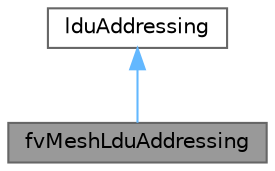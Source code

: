 digraph "fvMeshLduAddressing"
{
 // LATEX_PDF_SIZE
  bgcolor="transparent";
  edge [fontname=Helvetica,fontsize=10,labelfontname=Helvetica,labelfontsize=10];
  node [fontname=Helvetica,fontsize=10,shape=box,height=0.2,width=0.4];
  Node1 [id="Node000001",label="fvMeshLduAddressing",height=0.2,width=0.4,color="gray40", fillcolor="grey60", style="filled", fontcolor="black",tooltip="Foam::fvMeshLduAddressing."];
  Node2 -> Node1 [id="edge1_Node000001_Node000002",dir="back",color="steelblue1",style="solid",tooltip=" "];
  Node2 [id="Node000002",label="lduAddressing",height=0.2,width=0.4,color="gray40", fillcolor="white", style="filled",URL="$classFoam_1_1lduAddressing.html",tooltip="The class contains the addressing required by the lduMatrix: upper, lower and losort."];
}
